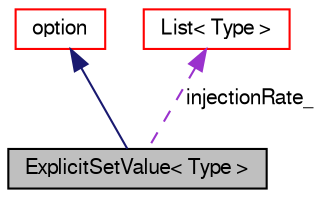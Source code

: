 digraph "ExplicitSetValue&lt; Type &gt;"
{
  bgcolor="transparent";
  edge [fontname="FreeSans",fontsize="10",labelfontname="FreeSans",labelfontsize="10"];
  node [fontname="FreeSans",fontsize="10",shape=record];
  Node2 [label="ExplicitSetValue\< Type \>",height=0.2,width=0.4,color="black", fillcolor="grey75", style="filled", fontcolor="black"];
  Node3 -> Node2 [dir="back",color="midnightblue",fontsize="10",style="solid",fontname="FreeSans"];
  Node3 [label="option",height=0.2,width=0.4,color="red",URL="$a23446.html",tooltip="Finite volume options abtract base class. Provides a base set of controls, e.g. "];
  Node52 -> Node2 [dir="back",color="darkorchid3",fontsize="10",style="dashed",label=" injectionRate_" ,fontname="FreeSans"];
  Node52 [label="List\< Type \>",height=0.2,width=0.4,color="red",URL="$a25694.html"];
}
